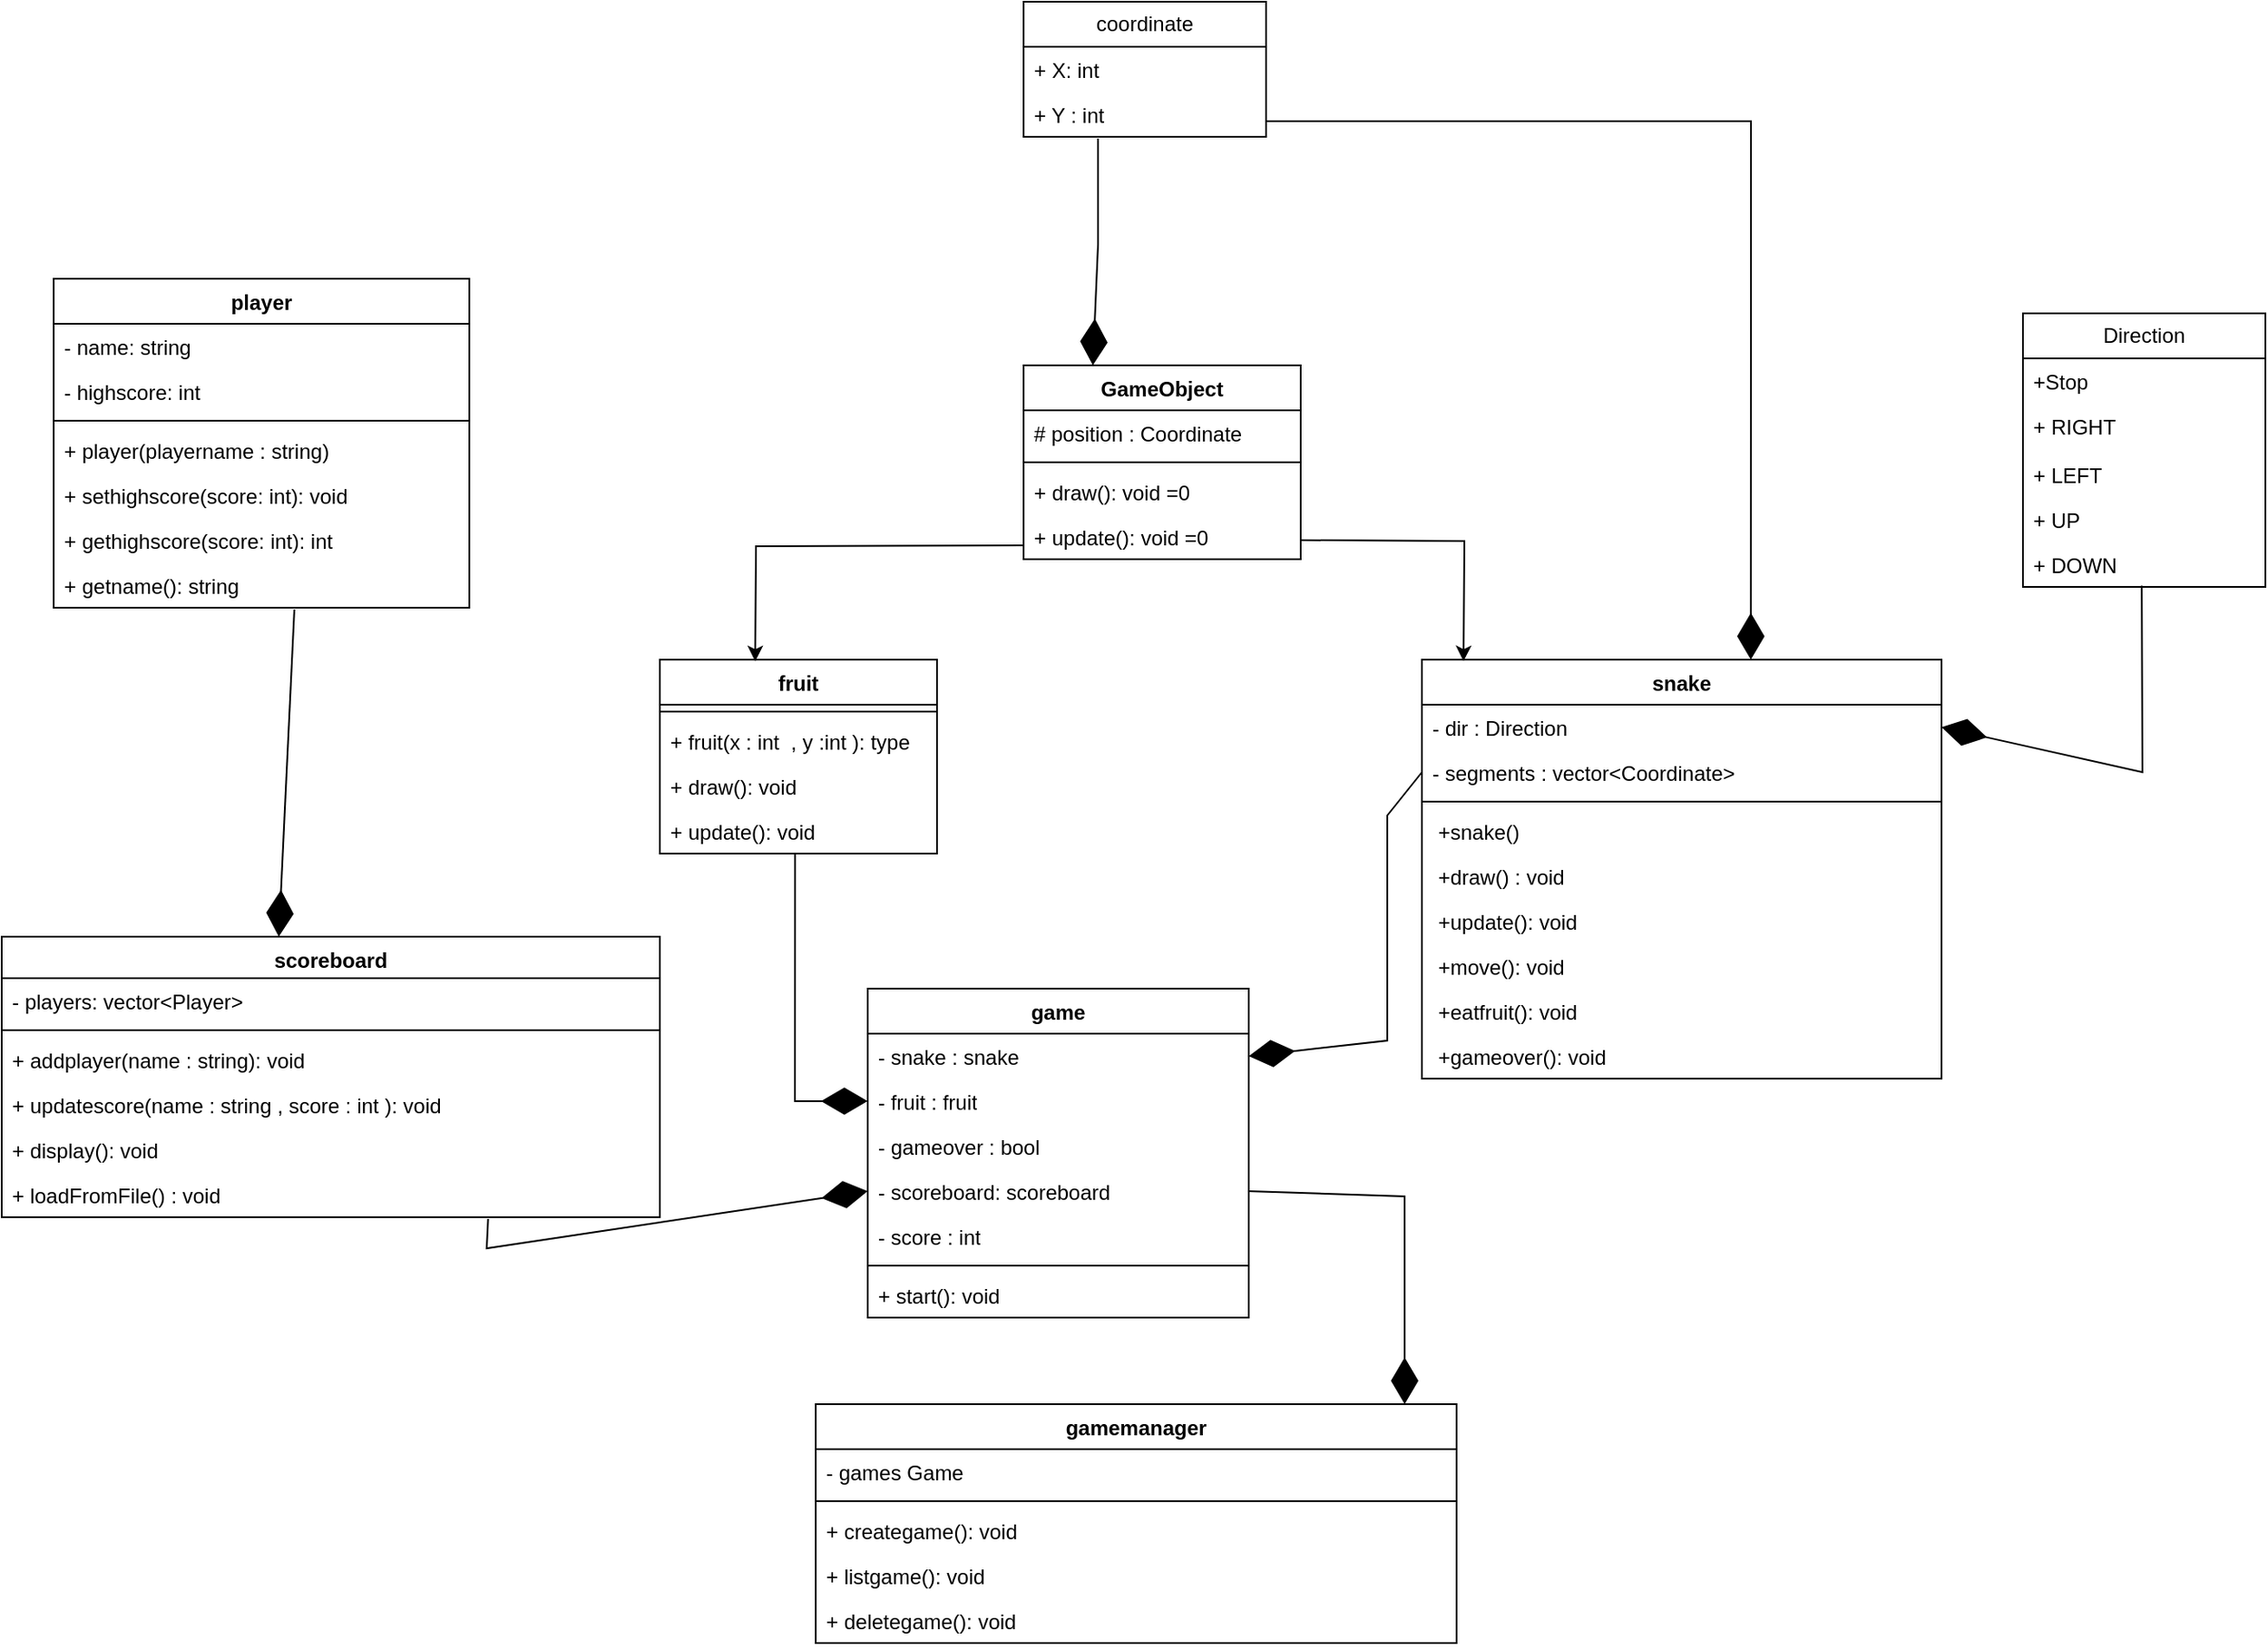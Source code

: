<mxfile version="24.2.5" type="device">
  <diagram name="Page-1" id="TU628GdhYHpoIMLNo8jV">
    <mxGraphModel dx="1862" dy="511" grid="1" gridSize="10" guides="1" tooltips="1" connect="1" arrows="1" fold="1" page="1" pageScale="1" pageWidth="827" pageHeight="1169" math="0" shadow="0">
      <root>
        <mxCell id="0" />
        <mxCell id="1" parent="0" />
        <mxCell id="0AhoctSQTVP665TEOJ3y-1" value="GameObject" style="swimlane;fontStyle=1;align=center;verticalAlign=top;childLayout=stackLayout;horizontal=1;startSize=26;horizontalStack=0;resizeParent=1;resizeParentMax=0;resizeLast=0;collapsible=1;marginBottom=0;whiteSpace=wrap;html=1;" vertex="1" parent="1">
          <mxGeometry x="250" y="210" width="160" height="112" as="geometry" />
        </mxCell>
        <mxCell id="0AhoctSQTVP665TEOJ3y-5" value="# position : Coordinate" style="text;strokeColor=none;fillColor=none;align=left;verticalAlign=top;spacingLeft=4;spacingRight=4;overflow=hidden;rotatable=0;points=[[0,0.5],[1,0.5]];portConstraint=eastwest;whiteSpace=wrap;html=1;" vertex="1" parent="0AhoctSQTVP665TEOJ3y-1">
          <mxGeometry y="26" width="160" height="26" as="geometry" />
        </mxCell>
        <mxCell id="0AhoctSQTVP665TEOJ3y-3" value="" style="line;strokeWidth=1;fillColor=none;align=left;verticalAlign=middle;spacingTop=-1;spacingLeft=3;spacingRight=3;rotatable=0;labelPosition=right;points=[];portConstraint=eastwest;strokeColor=inherit;" vertex="1" parent="0AhoctSQTVP665TEOJ3y-1">
          <mxGeometry y="52" width="160" height="8" as="geometry" />
        </mxCell>
        <mxCell id="0AhoctSQTVP665TEOJ3y-6" value="+ draw(): void =0" style="text;strokeColor=none;fillColor=none;align=left;verticalAlign=top;spacingLeft=4;spacingRight=4;overflow=hidden;rotatable=0;points=[[0,0.5],[1,0.5]];portConstraint=eastwest;whiteSpace=wrap;html=1;" vertex="1" parent="0AhoctSQTVP665TEOJ3y-1">
          <mxGeometry y="60" width="160" height="26" as="geometry" />
        </mxCell>
        <mxCell id="0AhoctSQTVP665TEOJ3y-4" value="+ update(): void =0" style="text;strokeColor=none;fillColor=none;align=left;verticalAlign=top;spacingLeft=4;spacingRight=4;overflow=hidden;rotatable=0;points=[[0,0.5],[1,0.5]];portConstraint=eastwest;whiteSpace=wrap;html=1;" vertex="1" parent="0AhoctSQTVP665TEOJ3y-1">
          <mxGeometry y="86" width="160" height="26" as="geometry" />
        </mxCell>
        <mxCell id="0AhoctSQTVP665TEOJ3y-7" value="snake" style="swimlane;fontStyle=1;align=center;verticalAlign=top;childLayout=stackLayout;horizontal=1;startSize=26;horizontalStack=0;resizeParent=1;resizeParentMax=0;resizeLast=0;collapsible=1;marginBottom=0;whiteSpace=wrap;html=1;" vertex="1" parent="1">
          <mxGeometry x="480" y="380" width="300" height="242" as="geometry" />
        </mxCell>
        <mxCell id="0AhoctSQTVP665TEOJ3y-11" value="- dir : Direction" style="text;strokeColor=none;fillColor=none;align=left;verticalAlign=top;spacingLeft=4;spacingRight=4;overflow=hidden;rotatable=0;points=[[0,0.5],[1,0.5]];portConstraint=eastwest;whiteSpace=wrap;html=1;" vertex="1" parent="0AhoctSQTVP665TEOJ3y-7">
          <mxGeometry y="26" width="300" height="26" as="geometry" />
        </mxCell>
        <mxCell id="0AhoctSQTVP665TEOJ3y-12" value="- segments :&amp;nbsp;vector&amp;lt;Coordinate&amp;gt;" style="text;strokeColor=none;fillColor=none;align=left;verticalAlign=top;spacingLeft=4;spacingRight=4;overflow=hidden;rotatable=0;points=[[0,0.5],[1,0.5]];portConstraint=eastwest;whiteSpace=wrap;html=1;" vertex="1" parent="0AhoctSQTVP665TEOJ3y-7">
          <mxGeometry y="52" width="300" height="26" as="geometry" />
        </mxCell>
        <mxCell id="0AhoctSQTVP665TEOJ3y-9" value="" style="line;strokeWidth=1;fillColor=none;align=left;verticalAlign=middle;spacingTop=-1;spacingLeft=3;spacingRight=3;rotatable=0;labelPosition=right;points=[];portConstraint=eastwest;strokeColor=inherit;" vertex="1" parent="0AhoctSQTVP665TEOJ3y-7">
          <mxGeometry y="78" width="300" height="8" as="geometry" />
        </mxCell>
        <mxCell id="0AhoctSQTVP665TEOJ3y-10" value="&amp;nbsp;+snake()" style="text;strokeColor=none;fillColor=none;align=left;verticalAlign=top;spacingLeft=4;spacingRight=4;overflow=hidden;rotatable=0;points=[[0,0.5],[1,0.5]];portConstraint=eastwest;whiteSpace=wrap;html=1;" vertex="1" parent="0AhoctSQTVP665TEOJ3y-7">
          <mxGeometry y="86" width="300" height="26" as="geometry" />
        </mxCell>
        <mxCell id="0AhoctSQTVP665TEOJ3y-18" value="&amp;nbsp;+draw() : void" style="text;strokeColor=none;fillColor=none;align=left;verticalAlign=top;spacingLeft=4;spacingRight=4;overflow=hidden;rotatable=0;points=[[0,0.5],[1,0.5]];portConstraint=eastwest;whiteSpace=wrap;html=1;" vertex="1" parent="0AhoctSQTVP665TEOJ3y-7">
          <mxGeometry y="112" width="300" height="26" as="geometry" />
        </mxCell>
        <mxCell id="0AhoctSQTVP665TEOJ3y-19" value="&amp;nbsp;+update(): void" style="text;strokeColor=none;fillColor=none;align=left;verticalAlign=top;spacingLeft=4;spacingRight=4;overflow=hidden;rotatable=0;points=[[0,0.5],[1,0.5]];portConstraint=eastwest;whiteSpace=wrap;html=1;" vertex="1" parent="0AhoctSQTVP665TEOJ3y-7">
          <mxGeometry y="138" width="300" height="26" as="geometry" />
        </mxCell>
        <mxCell id="0AhoctSQTVP665TEOJ3y-20" value="&amp;nbsp;+move(): void" style="text;strokeColor=none;fillColor=none;align=left;verticalAlign=top;spacingLeft=4;spacingRight=4;overflow=hidden;rotatable=0;points=[[0,0.5],[1,0.5]];portConstraint=eastwest;whiteSpace=wrap;html=1;" vertex="1" parent="0AhoctSQTVP665TEOJ3y-7">
          <mxGeometry y="164" width="300" height="26" as="geometry" />
        </mxCell>
        <mxCell id="0AhoctSQTVP665TEOJ3y-21" value="&amp;nbsp;+eatfruit(): void" style="text;strokeColor=none;fillColor=none;align=left;verticalAlign=top;spacingLeft=4;spacingRight=4;overflow=hidden;rotatable=0;points=[[0,0.5],[1,0.5]];portConstraint=eastwest;whiteSpace=wrap;html=1;" vertex="1" parent="0AhoctSQTVP665TEOJ3y-7">
          <mxGeometry y="190" width="300" height="26" as="geometry" />
        </mxCell>
        <mxCell id="0AhoctSQTVP665TEOJ3y-22" value="&amp;nbsp;+gameover(): void" style="text;strokeColor=none;fillColor=none;align=left;verticalAlign=top;spacingLeft=4;spacingRight=4;overflow=hidden;rotatable=0;points=[[0,0.5],[1,0.5]];portConstraint=eastwest;whiteSpace=wrap;html=1;" vertex="1" parent="0AhoctSQTVP665TEOJ3y-7">
          <mxGeometry y="216" width="300" height="26" as="geometry" />
        </mxCell>
        <mxCell id="0AhoctSQTVP665TEOJ3y-13" value="coordinate" style="swimlane;fontStyle=0;childLayout=stackLayout;horizontal=1;startSize=26;fillColor=none;horizontalStack=0;resizeParent=1;resizeParentMax=0;resizeLast=0;collapsible=1;marginBottom=0;whiteSpace=wrap;html=1;" vertex="1" parent="1">
          <mxGeometry x="250" width="140" height="78" as="geometry" />
        </mxCell>
        <mxCell id="0AhoctSQTVP665TEOJ3y-14" value="+ X: int" style="text;strokeColor=none;fillColor=none;align=left;verticalAlign=top;spacingLeft=4;spacingRight=4;overflow=hidden;rotatable=0;points=[[0,0.5],[1,0.5]];portConstraint=eastwest;whiteSpace=wrap;html=1;" vertex="1" parent="0AhoctSQTVP665TEOJ3y-13">
          <mxGeometry y="26" width="140" height="26" as="geometry" />
        </mxCell>
        <mxCell id="0AhoctSQTVP665TEOJ3y-15" value="+ Y : int" style="text;strokeColor=none;fillColor=none;align=left;verticalAlign=top;spacingLeft=4;spacingRight=4;overflow=hidden;rotatable=0;points=[[0,0.5],[1,0.5]];portConstraint=eastwest;whiteSpace=wrap;html=1;" vertex="1" parent="0AhoctSQTVP665TEOJ3y-13">
          <mxGeometry y="52" width="140" height="26" as="geometry" />
        </mxCell>
        <mxCell id="0AhoctSQTVP665TEOJ3y-23" value="fruit" style="swimlane;fontStyle=1;align=center;verticalAlign=top;childLayout=stackLayout;horizontal=1;startSize=26;horizontalStack=0;resizeParent=1;resizeParentMax=0;resizeLast=0;collapsible=1;marginBottom=0;whiteSpace=wrap;html=1;" vertex="1" parent="1">
          <mxGeometry x="40" y="380" width="160" height="112" as="geometry" />
        </mxCell>
        <mxCell id="0AhoctSQTVP665TEOJ3y-25" value="" style="line;strokeWidth=1;fillColor=none;align=left;verticalAlign=middle;spacingTop=-1;spacingLeft=3;spacingRight=3;rotatable=0;labelPosition=right;points=[];portConstraint=eastwest;strokeColor=inherit;" vertex="1" parent="0AhoctSQTVP665TEOJ3y-23">
          <mxGeometry y="26" width="160" height="8" as="geometry" />
        </mxCell>
        <mxCell id="0AhoctSQTVP665TEOJ3y-26" value="+ fruit(x : int&amp;nbsp; , y :int ): type" style="text;strokeColor=none;fillColor=none;align=left;verticalAlign=top;spacingLeft=4;spacingRight=4;overflow=hidden;rotatable=0;points=[[0,0.5],[1,0.5]];portConstraint=eastwest;whiteSpace=wrap;html=1;" vertex="1" parent="0AhoctSQTVP665TEOJ3y-23">
          <mxGeometry y="34" width="160" height="26" as="geometry" />
        </mxCell>
        <mxCell id="0AhoctSQTVP665TEOJ3y-27" value="+ draw(): void" style="text;strokeColor=none;fillColor=none;align=left;verticalAlign=top;spacingLeft=4;spacingRight=4;overflow=hidden;rotatable=0;points=[[0,0.5],[1,0.5]];portConstraint=eastwest;whiteSpace=wrap;html=1;" vertex="1" parent="0AhoctSQTVP665TEOJ3y-23">
          <mxGeometry y="60" width="160" height="26" as="geometry" />
        </mxCell>
        <mxCell id="0AhoctSQTVP665TEOJ3y-28" value="+ update(): void" style="text;strokeColor=none;fillColor=none;align=left;verticalAlign=top;spacingLeft=4;spacingRight=4;overflow=hidden;rotatable=0;points=[[0,0.5],[1,0.5]];portConstraint=eastwest;whiteSpace=wrap;html=1;" vertex="1" parent="0AhoctSQTVP665TEOJ3y-23">
          <mxGeometry y="86" width="160" height="26" as="geometry" />
        </mxCell>
        <mxCell id="0AhoctSQTVP665TEOJ3y-29" value="player" style="swimlane;fontStyle=1;align=center;verticalAlign=top;childLayout=stackLayout;horizontal=1;startSize=26;horizontalStack=0;resizeParent=1;resizeParentMax=0;resizeLast=0;collapsible=1;marginBottom=0;whiteSpace=wrap;html=1;" vertex="1" parent="1">
          <mxGeometry x="-310" y="160" width="240" height="190" as="geometry" />
        </mxCell>
        <mxCell id="0AhoctSQTVP665TEOJ3y-30" value="- name: string" style="text;strokeColor=none;fillColor=none;align=left;verticalAlign=top;spacingLeft=4;spacingRight=4;overflow=hidden;rotatable=0;points=[[0,0.5],[1,0.5]];portConstraint=eastwest;whiteSpace=wrap;html=1;" vertex="1" parent="0AhoctSQTVP665TEOJ3y-29">
          <mxGeometry y="26" width="240" height="26" as="geometry" />
        </mxCell>
        <mxCell id="0AhoctSQTVP665TEOJ3y-33" value="- highscore: int" style="text;strokeColor=none;fillColor=none;align=left;verticalAlign=top;spacingLeft=4;spacingRight=4;overflow=hidden;rotatable=0;points=[[0,0.5],[1,0.5]];portConstraint=eastwest;whiteSpace=wrap;html=1;" vertex="1" parent="0AhoctSQTVP665TEOJ3y-29">
          <mxGeometry y="52" width="240" height="26" as="geometry" />
        </mxCell>
        <mxCell id="0AhoctSQTVP665TEOJ3y-31" value="" style="line;strokeWidth=1;fillColor=none;align=left;verticalAlign=middle;spacingTop=-1;spacingLeft=3;spacingRight=3;rotatable=0;labelPosition=right;points=[];portConstraint=eastwest;strokeColor=inherit;" vertex="1" parent="0AhoctSQTVP665TEOJ3y-29">
          <mxGeometry y="78" width="240" height="8" as="geometry" />
        </mxCell>
        <mxCell id="0AhoctSQTVP665TEOJ3y-32" value="+ player(playername : string)" style="text;strokeColor=none;fillColor=none;align=left;verticalAlign=top;spacingLeft=4;spacingRight=4;overflow=hidden;rotatable=0;points=[[0,0.5],[1,0.5]];portConstraint=eastwest;whiteSpace=wrap;html=1;" vertex="1" parent="0AhoctSQTVP665TEOJ3y-29">
          <mxGeometry y="86" width="240" height="26" as="geometry" />
        </mxCell>
        <mxCell id="0AhoctSQTVP665TEOJ3y-34" value="+ sethighscore(score: int): void" style="text;strokeColor=none;fillColor=none;align=left;verticalAlign=top;spacingLeft=4;spacingRight=4;overflow=hidden;rotatable=0;points=[[0,0.5],[1,0.5]];portConstraint=eastwest;whiteSpace=wrap;html=1;" vertex="1" parent="0AhoctSQTVP665TEOJ3y-29">
          <mxGeometry y="112" width="240" height="26" as="geometry" />
        </mxCell>
        <mxCell id="0AhoctSQTVP665TEOJ3y-38" value="+ gethighscore(score: int): int" style="text;strokeColor=none;fillColor=none;align=left;verticalAlign=top;spacingLeft=4;spacingRight=4;overflow=hidden;rotatable=0;points=[[0,0.5],[1,0.5]];portConstraint=eastwest;whiteSpace=wrap;html=1;" vertex="1" parent="0AhoctSQTVP665TEOJ3y-29">
          <mxGeometry y="138" width="240" height="26" as="geometry" />
        </mxCell>
        <mxCell id="0AhoctSQTVP665TEOJ3y-39" value="+ getname(): string" style="text;strokeColor=none;fillColor=none;align=left;verticalAlign=top;spacingLeft=4;spacingRight=4;overflow=hidden;rotatable=0;points=[[0,0.5],[1,0.5]];portConstraint=eastwest;whiteSpace=wrap;html=1;" vertex="1" parent="0AhoctSQTVP665TEOJ3y-29">
          <mxGeometry y="164" width="240" height="26" as="geometry" />
        </mxCell>
        <mxCell id="0AhoctSQTVP665TEOJ3y-40" value="scoreboard" style="swimlane;fontStyle=1;align=center;verticalAlign=top;childLayout=stackLayout;horizontal=1;startSize=24;horizontalStack=0;resizeParent=1;resizeParentMax=0;resizeLast=0;collapsible=1;marginBottom=0;whiteSpace=wrap;html=1;" vertex="1" parent="1">
          <mxGeometry x="-340" y="540" width="380" height="162" as="geometry" />
        </mxCell>
        <mxCell id="0AhoctSQTVP665TEOJ3y-41" value="- players:&amp;nbsp;vector&amp;lt;Player&amp;gt;" style="text;strokeColor=none;fillColor=none;align=left;verticalAlign=top;spacingLeft=4;spacingRight=4;overflow=hidden;rotatable=0;points=[[0,0.5],[1,0.5]];portConstraint=eastwest;whiteSpace=wrap;html=1;" vertex="1" parent="0AhoctSQTVP665TEOJ3y-40">
          <mxGeometry y="24" width="380" height="26" as="geometry" />
        </mxCell>
        <mxCell id="0AhoctSQTVP665TEOJ3y-42" value="" style="line;strokeWidth=1;fillColor=none;align=left;verticalAlign=middle;spacingTop=-1;spacingLeft=3;spacingRight=3;rotatable=0;labelPosition=right;points=[];portConstraint=eastwest;strokeColor=inherit;" vertex="1" parent="0AhoctSQTVP665TEOJ3y-40">
          <mxGeometry y="50" width="380" height="8" as="geometry" />
        </mxCell>
        <mxCell id="0AhoctSQTVP665TEOJ3y-43" value="+ addplayer(name : string): void" style="text;strokeColor=none;fillColor=none;align=left;verticalAlign=top;spacingLeft=4;spacingRight=4;overflow=hidden;rotatable=0;points=[[0,0.5],[1,0.5]];portConstraint=eastwest;whiteSpace=wrap;html=1;" vertex="1" parent="0AhoctSQTVP665TEOJ3y-40">
          <mxGeometry y="58" width="380" height="26" as="geometry" />
        </mxCell>
        <mxCell id="0AhoctSQTVP665TEOJ3y-44" value="+ updatescore(name : string , score : int ): void" style="text;strokeColor=none;fillColor=none;align=left;verticalAlign=top;spacingLeft=4;spacingRight=4;overflow=hidden;rotatable=0;points=[[0,0.5],[1,0.5]];portConstraint=eastwest;whiteSpace=wrap;html=1;" vertex="1" parent="0AhoctSQTVP665TEOJ3y-40">
          <mxGeometry y="84" width="380" height="26" as="geometry" />
        </mxCell>
        <mxCell id="0AhoctSQTVP665TEOJ3y-80" value="+ display(): void" style="text;strokeColor=none;fillColor=none;align=left;verticalAlign=top;spacingLeft=4;spacingRight=4;overflow=hidden;rotatable=0;points=[[0,0.5],[1,0.5]];portConstraint=eastwest;whiteSpace=wrap;html=1;" vertex="1" parent="0AhoctSQTVP665TEOJ3y-40">
          <mxGeometry y="110" width="380" height="26" as="geometry" />
        </mxCell>
        <mxCell id="0AhoctSQTVP665TEOJ3y-45" value="+ loadFromFile() : void" style="text;strokeColor=none;fillColor=none;align=left;verticalAlign=top;spacingLeft=4;spacingRight=4;overflow=hidden;rotatable=0;points=[[0,0.5],[1,0.5]];portConstraint=eastwest;whiteSpace=wrap;html=1;" vertex="1" parent="0AhoctSQTVP665TEOJ3y-40">
          <mxGeometry y="136" width="380" height="26" as="geometry" />
        </mxCell>
        <mxCell id="0AhoctSQTVP665TEOJ3y-46" value="game" style="swimlane;fontStyle=1;align=center;verticalAlign=top;childLayout=stackLayout;horizontal=1;startSize=26;horizontalStack=0;resizeParent=1;resizeParentMax=0;resizeLast=0;collapsible=1;marginBottom=0;whiteSpace=wrap;html=1;" vertex="1" parent="1">
          <mxGeometry x="160" y="570" width="220" height="190" as="geometry" />
        </mxCell>
        <mxCell id="0AhoctSQTVP665TEOJ3y-47" value="- snake : snake" style="text;strokeColor=none;fillColor=none;align=left;verticalAlign=top;spacingLeft=4;spacingRight=4;overflow=hidden;rotatable=0;points=[[0,0.5],[1,0.5]];portConstraint=eastwest;whiteSpace=wrap;html=1;" vertex="1" parent="0AhoctSQTVP665TEOJ3y-46">
          <mxGeometry y="26" width="220" height="26" as="geometry" />
        </mxCell>
        <mxCell id="0AhoctSQTVP665TEOJ3y-50" value="- fruit : fruit" style="text;strokeColor=none;fillColor=none;align=left;verticalAlign=top;spacingLeft=4;spacingRight=4;overflow=hidden;rotatable=0;points=[[0,0.5],[1,0.5]];portConstraint=eastwest;whiteSpace=wrap;html=1;" vertex="1" parent="0AhoctSQTVP665TEOJ3y-46">
          <mxGeometry y="52" width="220" height="26" as="geometry" />
        </mxCell>
        <mxCell id="0AhoctSQTVP665TEOJ3y-51" value="- gameover : bool" style="text;strokeColor=none;fillColor=none;align=left;verticalAlign=top;spacingLeft=4;spacingRight=4;overflow=hidden;rotatable=0;points=[[0,0.5],[1,0.5]];portConstraint=eastwest;whiteSpace=wrap;html=1;" vertex="1" parent="0AhoctSQTVP665TEOJ3y-46">
          <mxGeometry y="78" width="220" height="26" as="geometry" />
        </mxCell>
        <mxCell id="0AhoctSQTVP665TEOJ3y-52" value="- scoreboard: scoreboard" style="text;strokeColor=none;fillColor=none;align=left;verticalAlign=top;spacingLeft=4;spacingRight=4;overflow=hidden;rotatable=0;points=[[0,0.5],[1,0.5]];portConstraint=eastwest;whiteSpace=wrap;html=1;" vertex="1" parent="0AhoctSQTVP665TEOJ3y-46">
          <mxGeometry y="104" width="220" height="26" as="geometry" />
        </mxCell>
        <mxCell id="0AhoctSQTVP665TEOJ3y-79" value="- score : int" style="text;strokeColor=none;fillColor=none;align=left;verticalAlign=top;spacingLeft=4;spacingRight=4;overflow=hidden;rotatable=0;points=[[0,0.5],[1,0.5]];portConstraint=eastwest;whiteSpace=wrap;html=1;" vertex="1" parent="0AhoctSQTVP665TEOJ3y-46">
          <mxGeometry y="130" width="220" height="26" as="geometry" />
        </mxCell>
        <mxCell id="0AhoctSQTVP665TEOJ3y-48" value="" style="line;strokeWidth=1;fillColor=none;align=left;verticalAlign=middle;spacingTop=-1;spacingLeft=3;spacingRight=3;rotatable=0;labelPosition=right;points=[];portConstraint=eastwest;strokeColor=inherit;" vertex="1" parent="0AhoctSQTVP665TEOJ3y-46">
          <mxGeometry y="156" width="220" height="8" as="geometry" />
        </mxCell>
        <mxCell id="0AhoctSQTVP665TEOJ3y-49" value="+ start(): void" style="text;strokeColor=none;fillColor=none;align=left;verticalAlign=top;spacingLeft=4;spacingRight=4;overflow=hidden;rotatable=0;points=[[0,0.5],[1,0.5]];portConstraint=eastwest;whiteSpace=wrap;html=1;" vertex="1" parent="0AhoctSQTVP665TEOJ3y-46">
          <mxGeometry y="164" width="220" height="26" as="geometry" />
        </mxCell>
        <mxCell id="0AhoctSQTVP665TEOJ3y-53" value="gamemanager" style="swimlane;fontStyle=1;align=center;verticalAlign=top;childLayout=stackLayout;horizontal=1;startSize=26;horizontalStack=0;resizeParent=1;resizeParentMax=0;resizeLast=0;collapsible=1;marginBottom=0;whiteSpace=wrap;html=1;" vertex="1" parent="1">
          <mxGeometry x="130" y="810" width="370" height="138" as="geometry" />
        </mxCell>
        <mxCell id="0AhoctSQTVP665TEOJ3y-54" value="- games Game" style="text;strokeColor=none;fillColor=none;align=left;verticalAlign=top;spacingLeft=4;spacingRight=4;overflow=hidden;rotatable=0;points=[[0,0.5],[1,0.5]];portConstraint=eastwest;whiteSpace=wrap;html=1;" vertex="1" parent="0AhoctSQTVP665TEOJ3y-53">
          <mxGeometry y="26" width="370" height="26" as="geometry" />
        </mxCell>
        <mxCell id="0AhoctSQTVP665TEOJ3y-55" value="" style="line;strokeWidth=1;fillColor=none;align=left;verticalAlign=middle;spacingTop=-1;spacingLeft=3;spacingRight=3;rotatable=0;labelPosition=right;points=[];portConstraint=eastwest;strokeColor=inherit;" vertex="1" parent="0AhoctSQTVP665TEOJ3y-53">
          <mxGeometry y="52" width="370" height="8" as="geometry" />
        </mxCell>
        <mxCell id="0AhoctSQTVP665TEOJ3y-56" value="+ creategame(): void" style="text;strokeColor=none;fillColor=none;align=left;verticalAlign=top;spacingLeft=4;spacingRight=4;overflow=hidden;rotatable=0;points=[[0,0.5],[1,0.5]];portConstraint=eastwest;whiteSpace=wrap;html=1;" vertex="1" parent="0AhoctSQTVP665TEOJ3y-53">
          <mxGeometry y="60" width="370" height="26" as="geometry" />
        </mxCell>
        <mxCell id="0AhoctSQTVP665TEOJ3y-57" value="+ listgame(): void" style="text;strokeColor=none;fillColor=none;align=left;verticalAlign=top;spacingLeft=4;spacingRight=4;overflow=hidden;rotatable=0;points=[[0,0.5],[1,0.5]];portConstraint=eastwest;whiteSpace=wrap;html=1;" vertex="1" parent="0AhoctSQTVP665TEOJ3y-53">
          <mxGeometry y="86" width="370" height="26" as="geometry" />
        </mxCell>
        <mxCell id="0AhoctSQTVP665TEOJ3y-58" value="+ deletegame(): void" style="text;strokeColor=none;fillColor=none;align=left;verticalAlign=top;spacingLeft=4;spacingRight=4;overflow=hidden;rotatable=0;points=[[0,0.5],[1,0.5]];portConstraint=eastwest;whiteSpace=wrap;html=1;" vertex="1" parent="0AhoctSQTVP665TEOJ3y-53">
          <mxGeometry y="112" width="370" height="26" as="geometry" />
        </mxCell>
        <mxCell id="0AhoctSQTVP665TEOJ3y-61" style="edgeStyle=orthogonalEdgeStyle;rounded=0;orthogonalLoop=1;jettySize=auto;html=1;entryX=0.344;entryY=-0.036;entryDx=0;entryDy=0;entryPerimeter=0;" edge="1" parent="1">
          <mxGeometry relative="1" as="geometry">
            <mxPoint x="250" y="314" as="sourcePoint" />
            <mxPoint x="95.04" y="380.968" as="targetPoint" />
          </mxGeometry>
        </mxCell>
        <mxCell id="0AhoctSQTVP665TEOJ3y-62" value="" style="endArrow=diamondThin;endFill=1;endSize=24;html=1;rounded=0;entryX=0.25;entryY=0;entryDx=0;entryDy=0;exitX=0.307;exitY=1.038;exitDx=0;exitDy=0;exitPerimeter=0;" edge="1" parent="1" source="0AhoctSQTVP665TEOJ3y-15" target="0AhoctSQTVP665TEOJ3y-1">
          <mxGeometry width="160" relative="1" as="geometry">
            <mxPoint x="230" y="82.992" as="sourcePoint" />
            <mxPoint x="240" y="210" as="targetPoint" />
            <Array as="points">
              <mxPoint x="293" y="140" />
            </Array>
          </mxGeometry>
        </mxCell>
        <mxCell id="0AhoctSQTVP665TEOJ3y-65" style="edgeStyle=orthogonalEdgeStyle;rounded=0;orthogonalLoop=1;jettySize=auto;html=1;entryX=0.08;entryY=-0.004;entryDx=0;entryDy=0;entryPerimeter=0;" edge="1" parent="1">
          <mxGeometry relative="1" as="geometry">
            <mxPoint x="410" y="311" as="sourcePoint" />
            <mxPoint x="504" y="380.928" as="targetPoint" />
          </mxGeometry>
        </mxCell>
        <mxCell id="0AhoctSQTVP665TEOJ3y-66" value="" style="endArrow=diamondThin;endFill=1;endSize=24;html=1;rounded=0;exitX=1;exitY=0.5;exitDx=0;exitDy=0;entryX=0.633;entryY=-0.015;entryDx=0;entryDy=0;entryPerimeter=0;" edge="1" parent="1">
          <mxGeometry width="160" relative="1" as="geometry">
            <mxPoint x="390" y="69.02" as="sourcePoint" />
            <mxPoint x="669.9" y="380" as="targetPoint" />
            <Array as="points">
              <mxPoint x="670" y="69" />
            </Array>
          </mxGeometry>
        </mxCell>
        <mxCell id="0AhoctSQTVP665TEOJ3y-67" value="" style="endArrow=diamondThin;endFill=1;endSize=24;html=1;rounded=0;exitX=0.488;exitY=1;exitDx=0;exitDy=0;exitPerimeter=0;entryX=0;entryY=0.5;entryDx=0;entryDy=0;" edge="1" parent="1" source="0AhoctSQTVP665TEOJ3y-28" target="0AhoctSQTVP665TEOJ3y-50">
          <mxGeometry width="160" relative="1" as="geometry">
            <mxPoint x="-40" y="560" as="sourcePoint" />
            <mxPoint x="120" y="560" as="targetPoint" />
            <Array as="points">
              <mxPoint x="118" y="635" />
            </Array>
          </mxGeometry>
        </mxCell>
        <mxCell id="0AhoctSQTVP665TEOJ3y-68" value="" style="endArrow=diamondThin;endFill=1;endSize=24;html=1;rounded=0;exitX=0;exitY=0.5;exitDx=0;exitDy=0;entryX=1;entryY=0.5;entryDx=0;entryDy=0;" edge="1" parent="1" source="0AhoctSQTVP665TEOJ3y-12" target="0AhoctSQTVP665TEOJ3y-47">
          <mxGeometry width="160" relative="1" as="geometry">
            <mxPoint x="270" y="480" as="sourcePoint" />
            <mxPoint x="430" y="480" as="targetPoint" />
            <Array as="points">
              <mxPoint x="460" y="470" />
              <mxPoint x="460" y="600" />
            </Array>
          </mxGeometry>
        </mxCell>
        <mxCell id="0AhoctSQTVP665TEOJ3y-69" value="" style="endArrow=diamondThin;endFill=1;endSize=24;html=1;rounded=0;exitX=0.739;exitY=1.038;exitDx=0;exitDy=0;exitPerimeter=0;entryX=0;entryY=0.5;entryDx=0;entryDy=0;" edge="1" parent="1" source="0AhoctSQTVP665TEOJ3y-45" target="0AhoctSQTVP665TEOJ3y-52">
          <mxGeometry width="160" relative="1" as="geometry">
            <mxPoint x="-80" y="710" as="sourcePoint" />
            <mxPoint x="80" y="710" as="targetPoint" />
            <Array as="points">
              <mxPoint x="-60" y="720" />
            </Array>
          </mxGeometry>
        </mxCell>
        <mxCell id="0AhoctSQTVP665TEOJ3y-70" value="" style="endArrow=diamondThin;endFill=1;endSize=24;html=1;rounded=0;exitX=0.579;exitY=1.038;exitDx=0;exitDy=0;exitPerimeter=0;entryX=0.421;entryY=0;entryDx=0;entryDy=0;entryPerimeter=0;" edge="1" parent="1" source="0AhoctSQTVP665TEOJ3y-39" target="0AhoctSQTVP665TEOJ3y-40">
          <mxGeometry width="160" relative="1" as="geometry">
            <mxPoint x="-270" y="400" as="sourcePoint" />
            <mxPoint x="-110" y="400" as="targetPoint" />
          </mxGeometry>
        </mxCell>
        <mxCell id="0AhoctSQTVP665TEOJ3y-71" value="" style="endArrow=diamondThin;endFill=1;endSize=24;html=1;rounded=0;exitX=1;exitY=0.5;exitDx=0;exitDy=0;entryX=0.919;entryY=0;entryDx=0;entryDy=0;entryPerimeter=0;" edge="1" parent="1" source="0AhoctSQTVP665TEOJ3y-52" target="0AhoctSQTVP665TEOJ3y-53">
          <mxGeometry width="160" relative="1" as="geometry">
            <mxPoint x="410" y="700" as="sourcePoint" />
            <mxPoint x="570" y="700" as="targetPoint" />
            <Array as="points">
              <mxPoint x="470" y="690" />
            </Array>
          </mxGeometry>
        </mxCell>
        <mxCell id="0AhoctSQTVP665TEOJ3y-72" value="Direction" style="swimlane;fontStyle=0;childLayout=stackLayout;horizontal=1;startSize=26;fillColor=none;horizontalStack=0;resizeParent=1;resizeParentMax=0;resizeLast=0;collapsible=1;marginBottom=0;whiteSpace=wrap;html=1;" vertex="1" parent="1">
          <mxGeometry x="827" y="180" width="140" height="158" as="geometry" />
        </mxCell>
        <mxCell id="0AhoctSQTVP665TEOJ3y-73" value="+Stop" style="text;strokeColor=none;fillColor=none;align=left;verticalAlign=top;spacingLeft=4;spacingRight=4;overflow=hidden;rotatable=0;points=[[0,0.5],[1,0.5]];portConstraint=eastwest;whiteSpace=wrap;html=1;" vertex="1" parent="0AhoctSQTVP665TEOJ3y-72">
          <mxGeometry y="26" width="140" height="26" as="geometry" />
        </mxCell>
        <mxCell id="0AhoctSQTVP665TEOJ3y-74" value="+ RIGHT" style="text;strokeColor=none;fillColor=none;align=left;verticalAlign=top;spacingLeft=4;spacingRight=4;overflow=hidden;rotatable=0;points=[[0,0.5],[1,0.5]];portConstraint=eastwest;whiteSpace=wrap;html=1;" vertex="1" parent="0AhoctSQTVP665TEOJ3y-72">
          <mxGeometry y="52" width="140" height="28" as="geometry" />
        </mxCell>
        <mxCell id="0AhoctSQTVP665TEOJ3y-76" value="+ LEFT" style="text;strokeColor=none;fillColor=none;align=left;verticalAlign=top;spacingLeft=4;spacingRight=4;overflow=hidden;rotatable=0;points=[[0,0.5],[1,0.5]];portConstraint=eastwest;whiteSpace=wrap;html=1;" vertex="1" parent="0AhoctSQTVP665TEOJ3y-72">
          <mxGeometry y="80" width="140" height="26" as="geometry" />
        </mxCell>
        <mxCell id="0AhoctSQTVP665TEOJ3y-77" value="+ UP" style="text;strokeColor=none;fillColor=none;align=left;verticalAlign=top;spacingLeft=4;spacingRight=4;overflow=hidden;rotatable=0;points=[[0,0.5],[1,0.5]];portConstraint=eastwest;whiteSpace=wrap;html=1;" vertex="1" parent="0AhoctSQTVP665TEOJ3y-72">
          <mxGeometry y="106" width="140" height="26" as="geometry" />
        </mxCell>
        <mxCell id="0AhoctSQTVP665TEOJ3y-75" value="+ DOWN" style="text;strokeColor=none;fillColor=none;align=left;verticalAlign=top;spacingLeft=4;spacingRight=4;overflow=hidden;rotatable=0;points=[[0,0.5],[1,0.5]];portConstraint=eastwest;whiteSpace=wrap;html=1;" vertex="1" parent="0AhoctSQTVP665TEOJ3y-72">
          <mxGeometry y="132" width="140" height="26" as="geometry" />
        </mxCell>
        <mxCell id="0AhoctSQTVP665TEOJ3y-78" value="" style="endArrow=diamondThin;endFill=1;endSize=24;html=1;rounded=0;exitX=0.49;exitY=0.971;exitDx=0;exitDy=0;exitPerimeter=0;entryX=1;entryY=0.5;entryDx=0;entryDy=0;" edge="1" parent="1" source="0AhoctSQTVP665TEOJ3y-75" target="0AhoctSQTVP665TEOJ3y-11">
          <mxGeometry width="160" relative="1" as="geometry">
            <mxPoint x="860" y="400" as="sourcePoint" />
            <mxPoint x="1020" y="400" as="targetPoint" />
            <Array as="points">
              <mxPoint x="896" y="445" />
            </Array>
          </mxGeometry>
        </mxCell>
      </root>
    </mxGraphModel>
  </diagram>
</mxfile>
